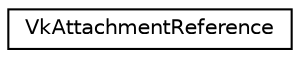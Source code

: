 digraph "Graphical Class Hierarchy"
{
 // LATEX_PDF_SIZE
  edge [fontname="Helvetica",fontsize="10",labelfontname="Helvetica",labelfontsize="10"];
  node [fontname="Helvetica",fontsize="10",shape=record];
  rankdir="LR";
  Node0 [label="VkAttachmentReference",height=0.2,width=0.4,color="black", fillcolor="white", style="filled",URL="$structVkAttachmentReference.html",tooltip=" "];
}
